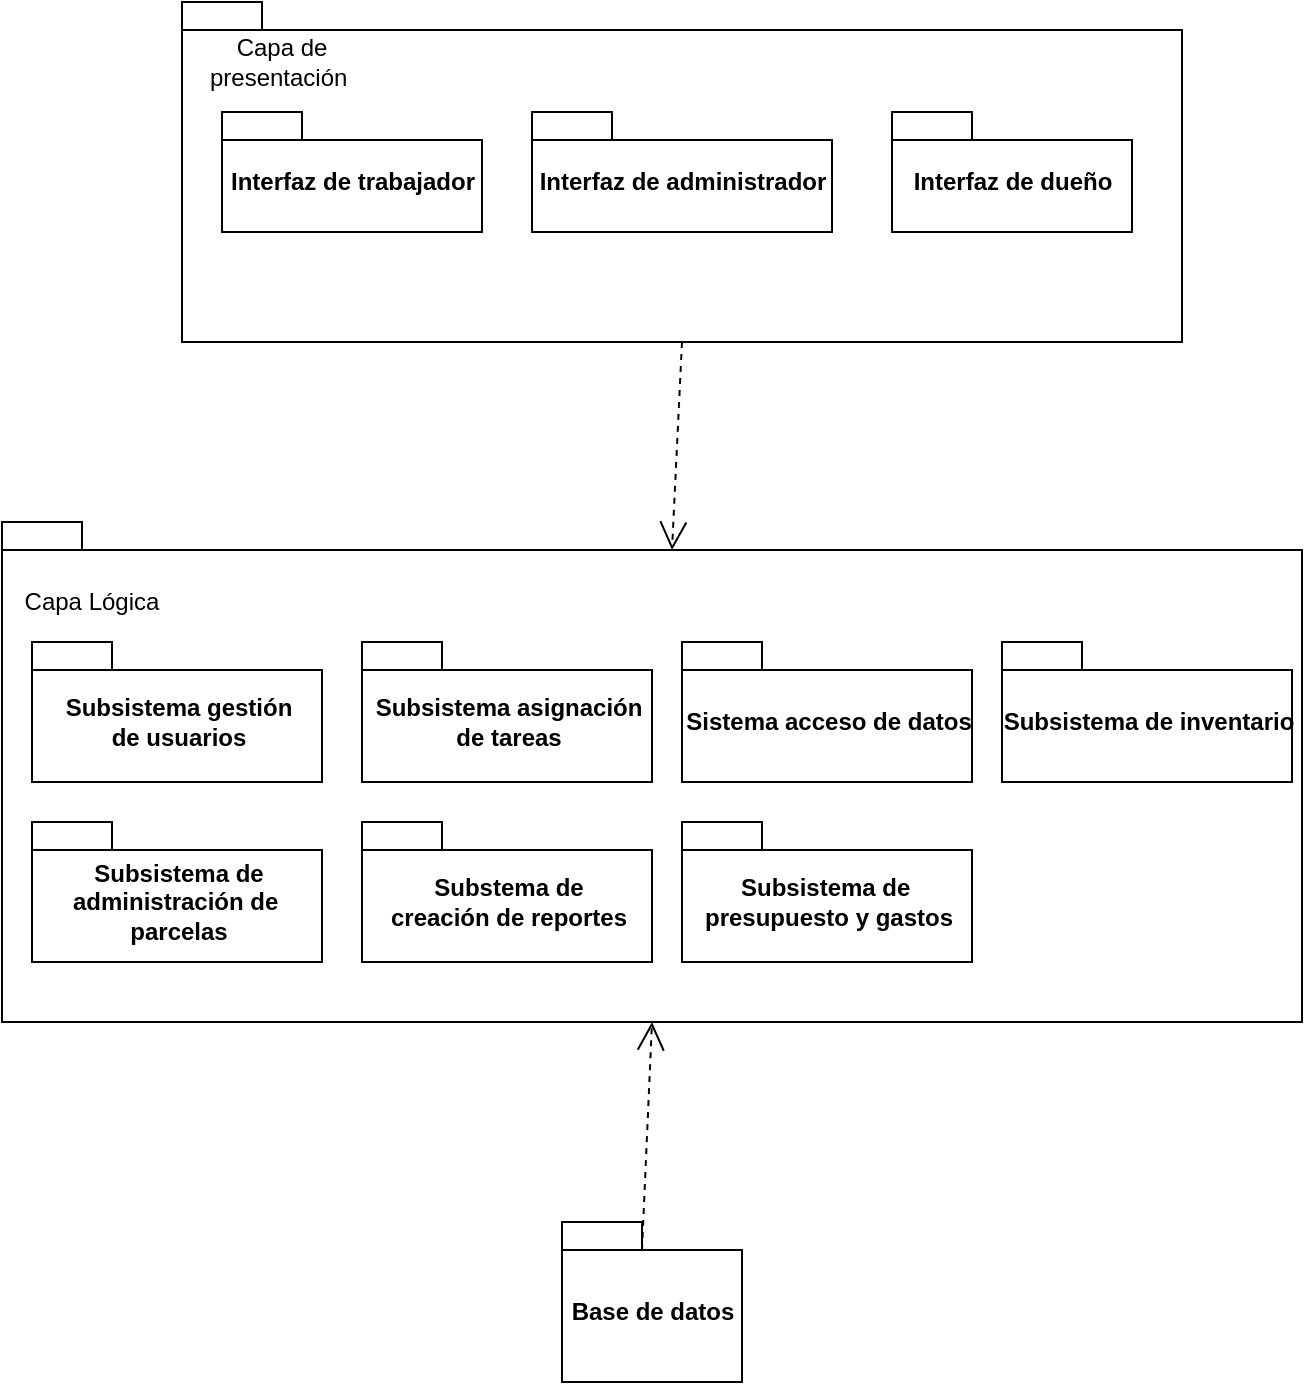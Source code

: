 <mxfile version="13.4.2" type="device"><diagram id="xU0PVJl9PNIYlNU3qLAx" name="Page-1"><mxGraphModel dx="1038" dy="584" grid="1" gridSize="10" guides="1" tooltips="1" connect="1" arrows="1" fold="1" page="1" pageScale="1" pageWidth="850" pageHeight="1100" math="0" shadow="0"><root><mxCell id="0"/><mxCell id="1" parent="0"/><mxCell id="58_qm0BdS4lKjyQsZmFx-1" value="" style="shape=folder;fontStyle=1;spacingTop=10;tabWidth=40;tabHeight=14;tabPosition=left;html=1;" vertex="1" parent="1"><mxGeometry x="200" y="80" width="500" height="170" as="geometry"/></mxCell><mxCell id="58_qm0BdS4lKjyQsZmFx-2" value="Interfaz de trabajador" style="shape=folder;fontStyle=1;spacingTop=10;tabWidth=40;tabHeight=14;tabPosition=left;html=1;" vertex="1" parent="1"><mxGeometry x="220" y="135" width="130" height="60" as="geometry"/></mxCell><mxCell id="58_qm0BdS4lKjyQsZmFx-3" value="Interfaz de administrador" style="shape=folder;fontStyle=1;spacingTop=10;tabWidth=40;tabHeight=14;tabPosition=left;html=1;" vertex="1" parent="1"><mxGeometry x="375" y="135" width="150" height="60" as="geometry"/></mxCell><mxCell id="58_qm0BdS4lKjyQsZmFx-4" value="Interfaz de dueño" style="shape=folder;fontStyle=1;spacingTop=10;tabWidth=40;tabHeight=14;tabPosition=left;html=1;" vertex="1" parent="1"><mxGeometry x="555" y="135" width="120" height="60" as="geometry"/></mxCell><mxCell id="58_qm0BdS4lKjyQsZmFx-5" value="Capa de presentación&amp;nbsp;" style="text;html=1;strokeColor=none;fillColor=none;align=center;verticalAlign=middle;whiteSpace=wrap;rounded=0;" vertex="1" parent="1"><mxGeometry x="210" y="100" width="80" height="20" as="geometry"/></mxCell><mxCell id="58_qm0BdS4lKjyQsZmFx-6" value="" style="shape=folder;fontStyle=1;spacingTop=10;tabWidth=40;tabHeight=14;tabPosition=left;html=1;" vertex="1" parent="1"><mxGeometry x="110" y="340" width="650" height="250" as="geometry"/></mxCell><mxCell id="58_qm0BdS4lKjyQsZmFx-7" value="Capa Lógica" style="text;html=1;strokeColor=none;fillColor=none;align=center;verticalAlign=middle;whiteSpace=wrap;rounded=0;" vertex="1" parent="1"><mxGeometry x="120" y="370" width="70" height="20" as="geometry"/></mxCell><mxCell id="58_qm0BdS4lKjyQsZmFx-8" value="Subsistema gestión&lt;br&gt;de usuarios" style="shape=folder;fontStyle=1;spacingTop=10;tabWidth=40;tabHeight=14;tabPosition=left;html=1;" vertex="1" parent="1"><mxGeometry x="125" y="400" width="145" height="70" as="geometry"/></mxCell><mxCell id="58_qm0BdS4lKjyQsZmFx-9" value="Subsistema asignación&lt;br&gt;de tareas" style="shape=folder;fontStyle=1;spacingTop=10;tabWidth=40;tabHeight=14;tabPosition=left;html=1;" vertex="1" parent="1"><mxGeometry x="290" y="400" width="145" height="70" as="geometry"/></mxCell><mxCell id="58_qm0BdS4lKjyQsZmFx-10" value="Sistema acceso de datos" style="shape=folder;fontStyle=1;spacingTop=10;tabWidth=40;tabHeight=14;tabPosition=left;html=1;" vertex="1" parent="1"><mxGeometry x="450" y="400" width="145" height="70" as="geometry"/></mxCell><mxCell id="58_qm0BdS4lKjyQsZmFx-11" value="Base de datos" style="shape=folder;fontStyle=1;spacingTop=10;tabWidth=40;tabHeight=14;tabPosition=left;html=1;" vertex="1" parent="1"><mxGeometry x="390" y="690" width="90" height="80" as="geometry"/></mxCell><mxCell id="58_qm0BdS4lKjyQsZmFx-15" value="" style="endArrow=open;endSize=12;dashed=1;html=1;exitX=0.5;exitY=1;exitDx=0;exitDy=0;exitPerimeter=0;entryX=0;entryY=0;entryDx=335;entryDy=14;entryPerimeter=0;" edge="1" parent="1" source="58_qm0BdS4lKjyQsZmFx-1" target="58_qm0BdS4lKjyQsZmFx-6"><mxGeometry width="160" relative="1" as="geometry"><mxPoint x="450" y="250" as="sourcePoint"/><mxPoint x="610" y="250" as="targetPoint"/></mxGeometry></mxCell><mxCell id="58_qm0BdS4lKjyQsZmFx-16" value="" style="endArrow=open;endSize=12;dashed=1;html=1;exitX=0;exitY=0;exitDx=40;exitDy=14;exitPerimeter=0;entryX=0.5;entryY=1;entryDx=0;entryDy=0;entryPerimeter=0;" edge="1" parent="1" source="58_qm0BdS4lKjyQsZmFx-11" target="58_qm0BdS4lKjyQsZmFx-6"><mxGeometry width="160" relative="1" as="geometry"><mxPoint x="180" y="700" as="sourcePoint"/><mxPoint x="182.71" y="803.5" as="targetPoint"/></mxGeometry></mxCell><mxCell id="58_qm0BdS4lKjyQsZmFx-19" value="Subsistema de&lt;br&gt;administración de&amp;nbsp;&lt;br&gt;parcelas" style="shape=folder;fontStyle=1;spacingTop=10;tabWidth=40;tabHeight=14;tabPosition=left;html=1;" vertex="1" parent="1"><mxGeometry x="125" y="490" width="145" height="70" as="geometry"/></mxCell><mxCell id="58_qm0BdS4lKjyQsZmFx-20" value="Substema de&lt;br&gt;creación de reportes" style="shape=folder;fontStyle=1;spacingTop=10;tabWidth=40;tabHeight=14;tabPosition=left;html=1;" vertex="1" parent="1"><mxGeometry x="290" y="490" width="145" height="70" as="geometry"/></mxCell><mxCell id="58_qm0BdS4lKjyQsZmFx-21" value="Subsistema de inventario" style="shape=folder;fontStyle=1;spacingTop=10;tabWidth=40;tabHeight=14;tabPosition=left;html=1;" vertex="1" parent="1"><mxGeometry x="610" y="400" width="145" height="70" as="geometry"/></mxCell><mxCell id="58_qm0BdS4lKjyQsZmFx-23" value="Subsistema de&amp;nbsp;&lt;br&gt;presupuesto y gastos" style="shape=folder;fontStyle=1;spacingTop=10;tabWidth=40;tabHeight=14;tabPosition=left;html=1;" vertex="1" parent="1"><mxGeometry x="450" y="490" width="145" height="70" as="geometry"/></mxCell></root></mxGraphModel></diagram></mxfile>